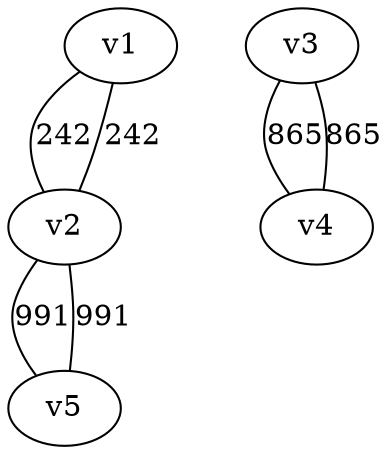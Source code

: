 graph {
	140486535682032 [label=v1]
	140486535682032 -- 140486541216568 [label=242]
	140486541216568 [label=v2]
	140486541216568 -- 140486541069952 [label=991]
	140486541216568 -- 140486535682032 [label=242]
	140486541216120 [label=v3]
	140486541216120 -- 140486541066480 [label=865]
	140486541066480 [label=v4]
	140486541066480 -- 140486541216120 [label=865]
	140486541069952 [label=v5]
	140486541069952 -- 140486541216568 [label=991]
}

